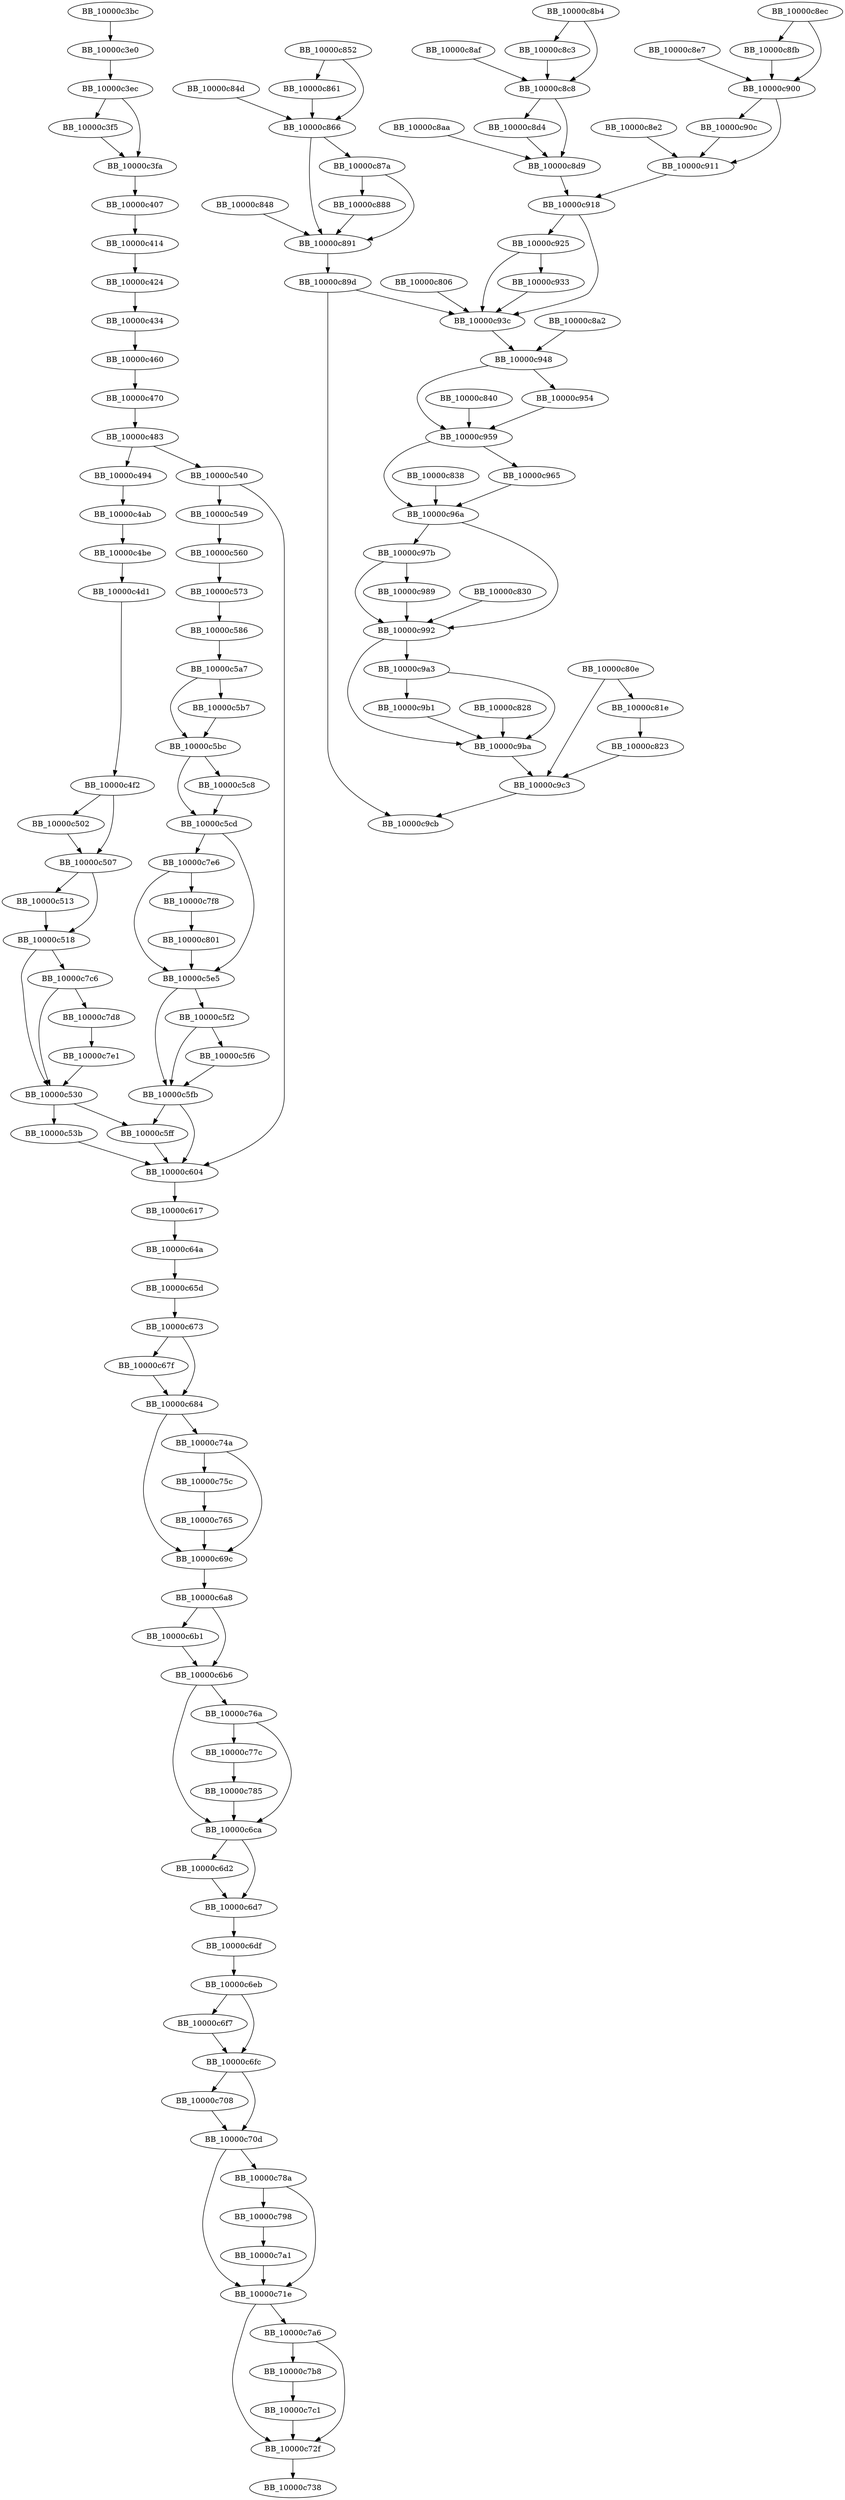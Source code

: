 DiGraph __Z21respondDownloadThreadPv{
BB_10000c3bc->BB_10000c3e0
BB_10000c3e0->BB_10000c3ec
BB_10000c3ec->BB_10000c3f5
BB_10000c3ec->BB_10000c3fa
BB_10000c3f5->BB_10000c3fa
BB_10000c3fa->BB_10000c407
BB_10000c407->BB_10000c414
BB_10000c414->BB_10000c424
BB_10000c424->BB_10000c434
BB_10000c434->BB_10000c460
BB_10000c460->BB_10000c470
BB_10000c470->BB_10000c483
BB_10000c483->BB_10000c494
BB_10000c483->BB_10000c540
BB_10000c494->BB_10000c4ab
BB_10000c4ab->BB_10000c4be
BB_10000c4be->BB_10000c4d1
BB_10000c4d1->BB_10000c4f2
BB_10000c4f2->BB_10000c502
BB_10000c4f2->BB_10000c507
BB_10000c502->BB_10000c507
BB_10000c507->BB_10000c513
BB_10000c507->BB_10000c518
BB_10000c513->BB_10000c518
BB_10000c518->BB_10000c530
BB_10000c518->BB_10000c7c6
BB_10000c530->BB_10000c53b
BB_10000c530->BB_10000c5ff
BB_10000c53b->BB_10000c604
BB_10000c540->BB_10000c549
BB_10000c540->BB_10000c604
BB_10000c549->BB_10000c560
BB_10000c560->BB_10000c573
BB_10000c573->BB_10000c586
BB_10000c586->BB_10000c5a7
BB_10000c5a7->BB_10000c5b7
BB_10000c5a7->BB_10000c5bc
BB_10000c5b7->BB_10000c5bc
BB_10000c5bc->BB_10000c5c8
BB_10000c5bc->BB_10000c5cd
BB_10000c5c8->BB_10000c5cd
BB_10000c5cd->BB_10000c5e5
BB_10000c5cd->BB_10000c7e6
BB_10000c5e5->BB_10000c5f2
BB_10000c5e5->BB_10000c5fb
BB_10000c5f2->BB_10000c5f6
BB_10000c5f2->BB_10000c5fb
BB_10000c5f6->BB_10000c5fb
BB_10000c5fb->BB_10000c5ff
BB_10000c5fb->BB_10000c604
BB_10000c5ff->BB_10000c604
BB_10000c604->BB_10000c617
BB_10000c617->BB_10000c64a
BB_10000c64a->BB_10000c65d
BB_10000c65d->BB_10000c673
BB_10000c673->BB_10000c67f
BB_10000c673->BB_10000c684
BB_10000c67f->BB_10000c684
BB_10000c684->BB_10000c69c
BB_10000c684->BB_10000c74a
BB_10000c69c->BB_10000c6a8
BB_10000c6a8->BB_10000c6b1
BB_10000c6a8->BB_10000c6b6
BB_10000c6b1->BB_10000c6b6
BB_10000c6b6->BB_10000c6ca
BB_10000c6b6->BB_10000c76a
BB_10000c6ca->BB_10000c6d2
BB_10000c6ca->BB_10000c6d7
BB_10000c6d2->BB_10000c6d7
BB_10000c6d7->BB_10000c6df
BB_10000c6df->BB_10000c6eb
BB_10000c6eb->BB_10000c6f7
BB_10000c6eb->BB_10000c6fc
BB_10000c6f7->BB_10000c6fc
BB_10000c6fc->BB_10000c708
BB_10000c6fc->BB_10000c70d
BB_10000c708->BB_10000c70d
BB_10000c70d->BB_10000c71e
BB_10000c70d->BB_10000c78a
BB_10000c71e->BB_10000c72f
BB_10000c71e->BB_10000c7a6
BB_10000c72f->BB_10000c738
BB_10000c74a->BB_10000c69c
BB_10000c74a->BB_10000c75c
BB_10000c75c->BB_10000c765
BB_10000c765->BB_10000c69c
BB_10000c76a->BB_10000c6ca
BB_10000c76a->BB_10000c77c
BB_10000c77c->BB_10000c785
BB_10000c785->BB_10000c6ca
BB_10000c78a->BB_10000c71e
BB_10000c78a->BB_10000c798
BB_10000c798->BB_10000c7a1
BB_10000c7a1->BB_10000c71e
BB_10000c7a6->BB_10000c72f
BB_10000c7a6->BB_10000c7b8
BB_10000c7b8->BB_10000c7c1
BB_10000c7c1->BB_10000c72f
BB_10000c7c6->BB_10000c530
BB_10000c7c6->BB_10000c7d8
BB_10000c7d8->BB_10000c7e1
BB_10000c7e1->BB_10000c530
BB_10000c7e6->BB_10000c5e5
BB_10000c7e6->BB_10000c7f8
BB_10000c7f8->BB_10000c801
BB_10000c801->BB_10000c5e5
BB_10000c806->BB_10000c93c
BB_10000c80e->BB_10000c81e
BB_10000c80e->BB_10000c9c3
BB_10000c81e->BB_10000c823
BB_10000c823->BB_10000c9c3
BB_10000c828->BB_10000c9ba
BB_10000c830->BB_10000c992
BB_10000c838->BB_10000c96a
BB_10000c840->BB_10000c959
BB_10000c848->BB_10000c891
BB_10000c84d->BB_10000c866
BB_10000c852->BB_10000c861
BB_10000c852->BB_10000c866
BB_10000c861->BB_10000c866
BB_10000c866->BB_10000c87a
BB_10000c866->BB_10000c891
BB_10000c87a->BB_10000c888
BB_10000c87a->BB_10000c891
BB_10000c888->BB_10000c891
BB_10000c891->BB_10000c89d
BB_10000c89d->BB_10000c93c
BB_10000c89d->BB_10000c9cb
BB_10000c8a2->BB_10000c948
BB_10000c8aa->BB_10000c8d9
BB_10000c8af->BB_10000c8c8
BB_10000c8b4->BB_10000c8c3
BB_10000c8b4->BB_10000c8c8
BB_10000c8c3->BB_10000c8c8
BB_10000c8c8->BB_10000c8d4
BB_10000c8c8->BB_10000c8d9
BB_10000c8d4->BB_10000c8d9
BB_10000c8d9->BB_10000c918
BB_10000c8e2->BB_10000c911
BB_10000c8e7->BB_10000c900
BB_10000c8ec->BB_10000c8fb
BB_10000c8ec->BB_10000c900
BB_10000c8fb->BB_10000c900
BB_10000c900->BB_10000c90c
BB_10000c900->BB_10000c911
BB_10000c90c->BB_10000c911
BB_10000c911->BB_10000c918
BB_10000c918->BB_10000c925
BB_10000c918->BB_10000c93c
BB_10000c925->BB_10000c933
BB_10000c925->BB_10000c93c
BB_10000c933->BB_10000c93c
BB_10000c93c->BB_10000c948
BB_10000c948->BB_10000c954
BB_10000c948->BB_10000c959
BB_10000c954->BB_10000c959
BB_10000c959->BB_10000c965
BB_10000c959->BB_10000c96a
BB_10000c965->BB_10000c96a
BB_10000c96a->BB_10000c97b
BB_10000c96a->BB_10000c992
BB_10000c97b->BB_10000c989
BB_10000c97b->BB_10000c992
BB_10000c989->BB_10000c992
BB_10000c992->BB_10000c9a3
BB_10000c992->BB_10000c9ba
BB_10000c9a3->BB_10000c9b1
BB_10000c9a3->BB_10000c9ba
BB_10000c9b1->BB_10000c9ba
BB_10000c9ba->BB_10000c9c3
BB_10000c9c3->BB_10000c9cb
}
